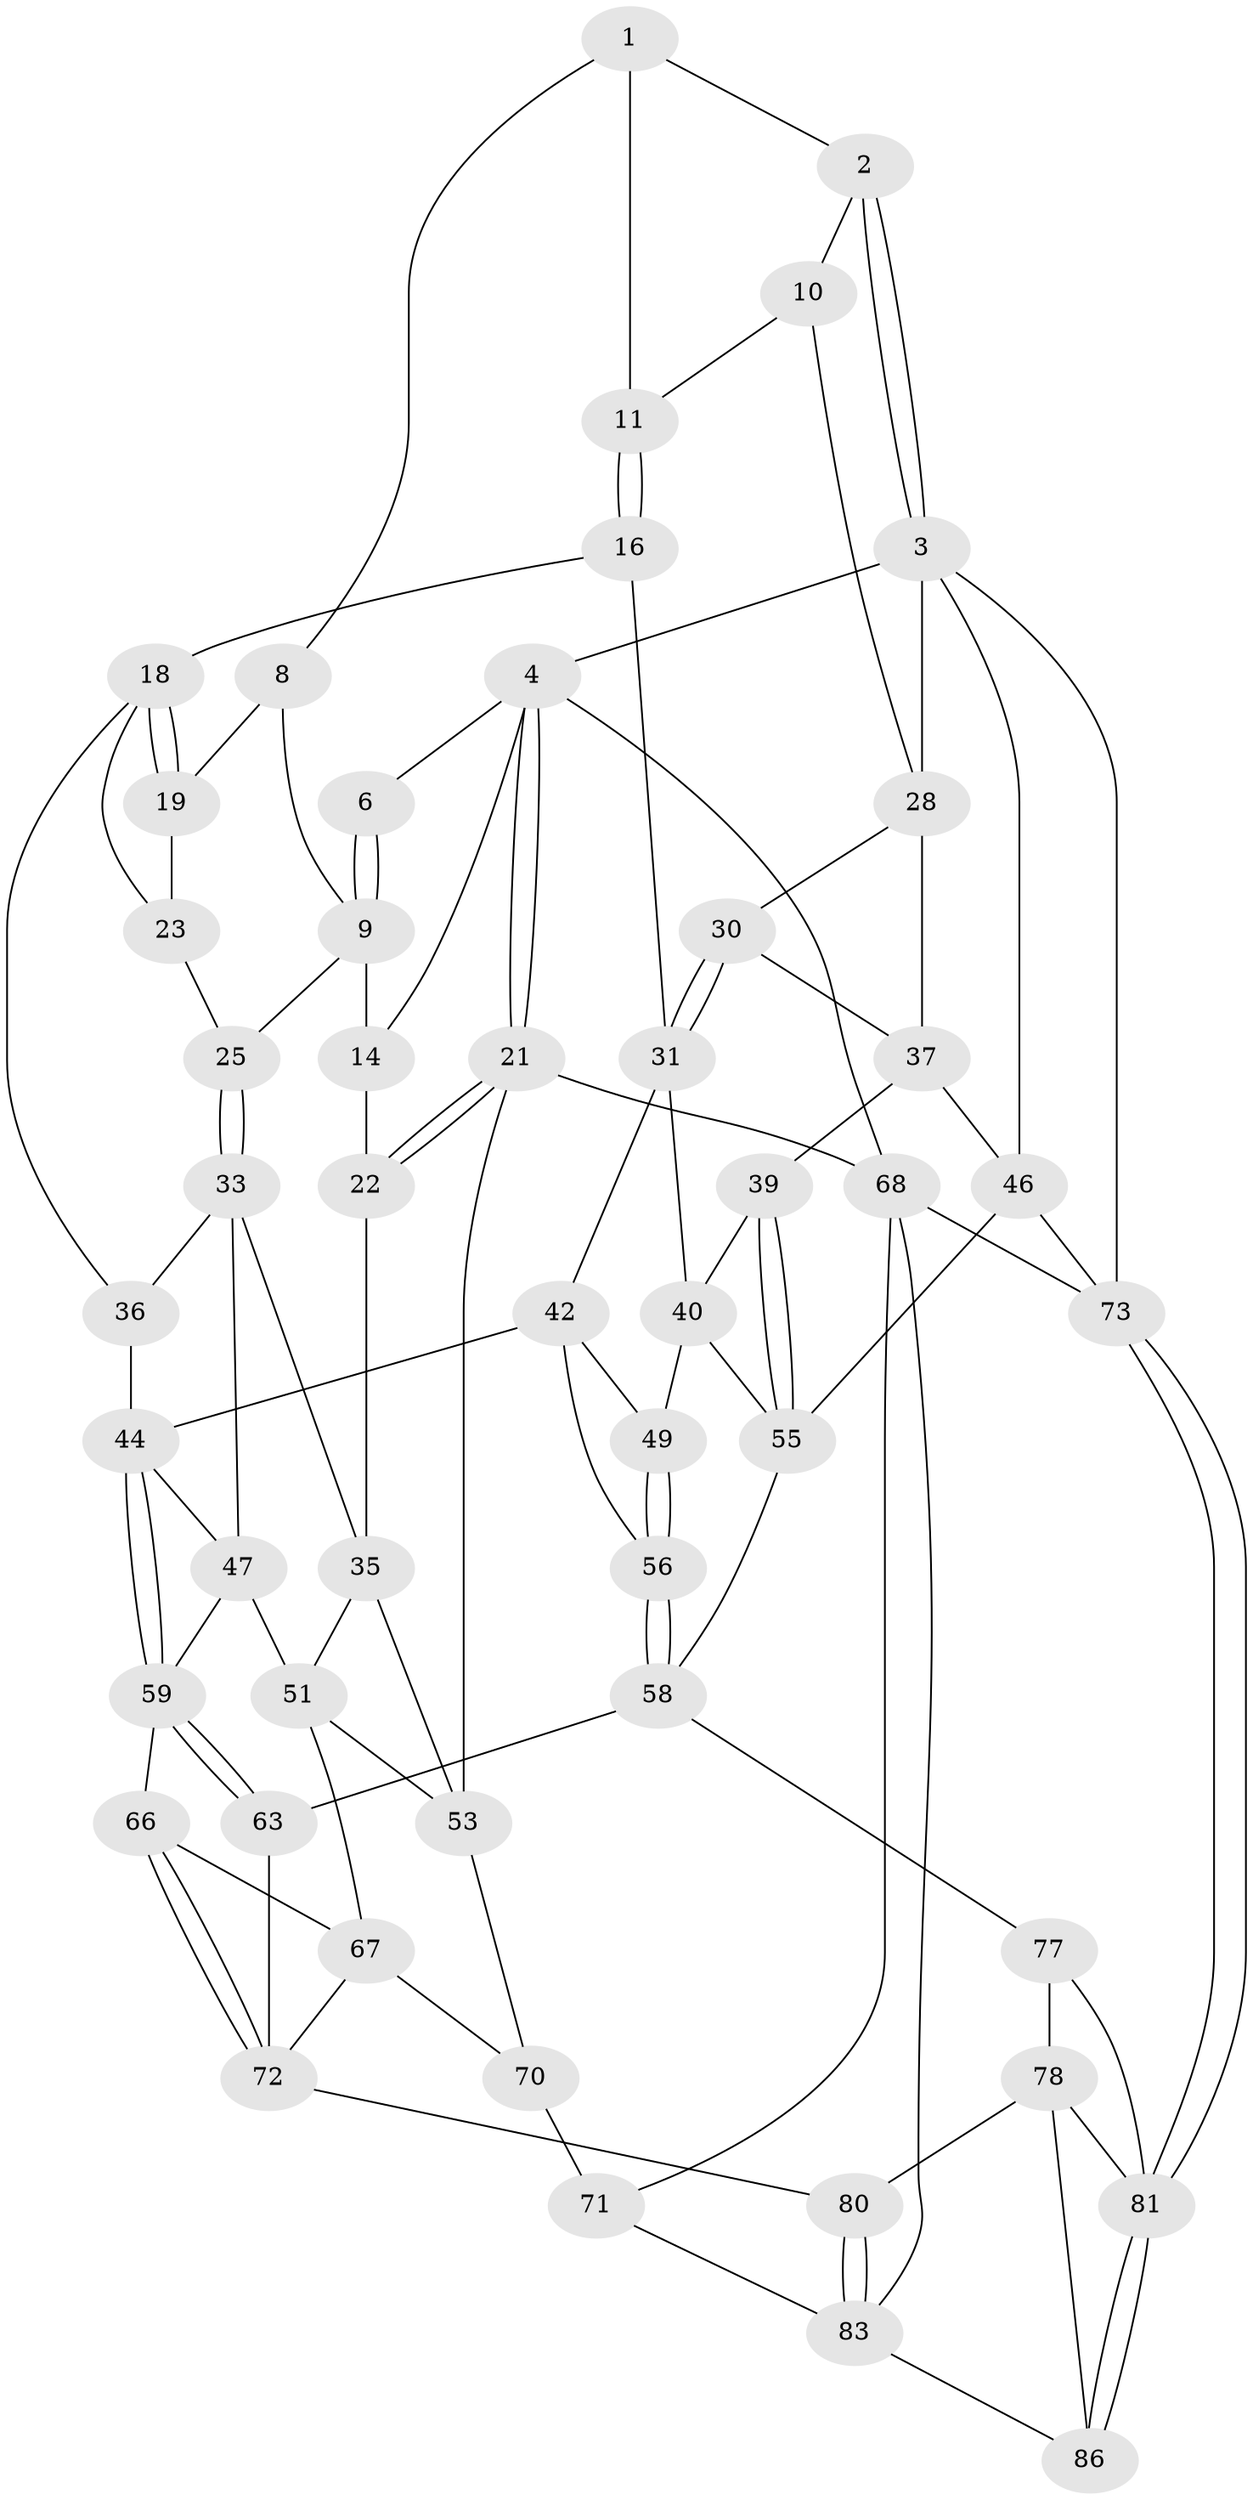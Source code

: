 // Generated by graph-tools (version 1.1) at 2025/52/02/27/25 19:52:37]
// undirected, 51 vertices, 108 edges
graph export_dot {
graph [start="1"]
  node [color=gray90,style=filled];
  1 [pos="+0.48862819795294987+0",super="+7"];
  2 [pos="+0.8453543059018818+0"];
  3 [pos="+1+0",super="+27"];
  4 [pos="+0+0",super="+5"];
  6 [pos="+0.43591306839367944+0"];
  8 [pos="+0.49602133775655477+0.016466928934490695"];
  9 [pos="+0.38113768538748233+0.09508221848269624",super="+13"];
  10 [pos="+0.8246234635247595+0.06705987494092522"];
  11 [pos="+0.7687688359927295+0.10285293079680866",super="+12"];
  14 [pos="+0.2708941557992909+0.06588149603057106",super="+15"];
  16 [pos="+0.6757954536658438+0.21545325670284668",super="+17"];
  18 [pos="+0.5708369417184678+0.272885553636154",super="+32"];
  19 [pos="+0.516801024266689+0.12806429423695656",super="+20"];
  21 [pos="+0+0.2898169820993085",super="+54"];
  22 [pos="+0+0.2842058525956531",super="+26"];
  23 [pos="+0.3915997277391904+0.15632093705085628",super="+24"];
  25 [pos="+0.336269274732024+0.16202917508800113"];
  28 [pos="+1+0.1793558662452026",super="+29"];
  30 [pos="+0.8288641831264488+0.30983475533363"];
  31 [pos="+0.7578976292641225+0.308745909624395",super="+41"];
  33 [pos="+0.31258773411755103+0.21026420155939127",super="+34"];
  35 [pos="+0.21697156573914755+0.33123326971624023",super="+52"];
  36 [pos="+0.5448463958526197+0.30598071036444296"];
  37 [pos="+0.8501598136725171+0.32229949417701553",super="+38"];
  39 [pos="+0.8280305822227014+0.47320966747498533"];
  40 [pos="+0.8229428043983701+0.47393710955472806",super="+48"];
  42 [pos="+0.7265419023823267+0.43123365222679194",super="+43"];
  44 [pos="+0.5929698140173011+0.5069657030015936",super="+45"];
  46 [pos="+1+0.5387625052444991",super="+61"];
  47 [pos="+0.4162831733552505+0.412764940133343",super="+50"];
  49 [pos="+0.7637826400324137+0.526768129820732"];
  51 [pos="+0.33686620180148913+0.5545446228464839",super="+64"];
  53 [pos="+0.16404343176133146+0.5591966835797717",super="+65"];
  55 [pos="+0.8655698533387368+0.6578567024693983",super="+57"];
  56 [pos="+0.7390884103464658+0.5361760457214878"];
  58 [pos="+0.730692630612187+0.7185563885140754",super="+62"];
  59 [pos="+0.5914376428099354+0.6172320587818344",super="+60"];
  63 [pos="+0.6083768886814551+0.6895125931880219"];
  66 [pos="+0.43180138579251637+0.7133151939322504"];
  67 [pos="+0.2954373895327294+0.7252903235498042",super="+74"];
  68 [pos="+0+1",super="+69"];
  70 [pos="+0.10136627442416654+0.7347039938294768",super="+75"];
  71 [pos="+0+0.7509356261669992",super="+85"];
  72 [pos="+0.5060476223820977+0.7427666110096853",super="+76"];
  73 [pos="+1+1"];
  77 [pos="+0.6508433537111517+0.8240090189429239"];
  78 [pos="+0.611527675943559+0.9059287588744848",super="+79"];
  80 [pos="+0.48598811715670787+0.8971050879742231"];
  81 [pos="+1+1",super="+82"];
  83 [pos="+0.22560776377896916+1",super="+84"];
  86 [pos="+0.5455973655695757+1"];
  1 -- 2;
  1 -- 8;
  1 -- 11;
  2 -- 3;
  2 -- 3;
  2 -- 10;
  3 -- 4;
  3 -- 73;
  3 -- 28;
  3 -- 46;
  4 -- 21;
  4 -- 21;
  4 -- 68;
  4 -- 6;
  4 -- 14;
  6 -- 9;
  6 -- 9;
  8 -- 9;
  8 -- 19;
  9 -- 25;
  9 -- 14;
  10 -- 11;
  10 -- 28;
  11 -- 16 [weight=2];
  11 -- 16;
  14 -- 22 [weight=2];
  16 -- 18;
  16 -- 31;
  18 -- 19;
  18 -- 19;
  18 -- 36;
  18 -- 23;
  19 -- 23 [weight=2];
  21 -- 22;
  21 -- 22;
  21 -- 53;
  21 -- 68;
  22 -- 35;
  23 -- 25;
  25 -- 33;
  25 -- 33;
  28 -- 37;
  28 -- 30;
  30 -- 31;
  30 -- 31;
  30 -- 37;
  31 -- 40;
  31 -- 42;
  33 -- 36;
  33 -- 35;
  33 -- 47;
  35 -- 51;
  35 -- 53;
  36 -- 44;
  37 -- 46;
  37 -- 39;
  39 -- 40;
  39 -- 55;
  39 -- 55;
  40 -- 49;
  40 -- 55;
  42 -- 49;
  42 -- 56;
  42 -- 44;
  44 -- 59;
  44 -- 59;
  44 -- 47;
  46 -- 73;
  46 -- 55;
  47 -- 51;
  47 -- 59;
  49 -- 56;
  49 -- 56;
  51 -- 67;
  51 -- 53;
  53 -- 70;
  55 -- 58;
  56 -- 58;
  56 -- 58;
  58 -- 77;
  58 -- 63;
  59 -- 63;
  59 -- 63;
  59 -- 66;
  63 -- 72;
  66 -- 67;
  66 -- 72;
  66 -- 72;
  67 -- 72;
  67 -- 70;
  68 -- 73;
  68 -- 83;
  68 -- 71;
  70 -- 71 [weight=2];
  71 -- 83;
  72 -- 80;
  73 -- 81;
  73 -- 81;
  77 -- 78;
  77 -- 81;
  78 -- 81;
  78 -- 80;
  78 -- 86;
  80 -- 83;
  80 -- 83;
  81 -- 86;
  81 -- 86;
  83 -- 86;
}
